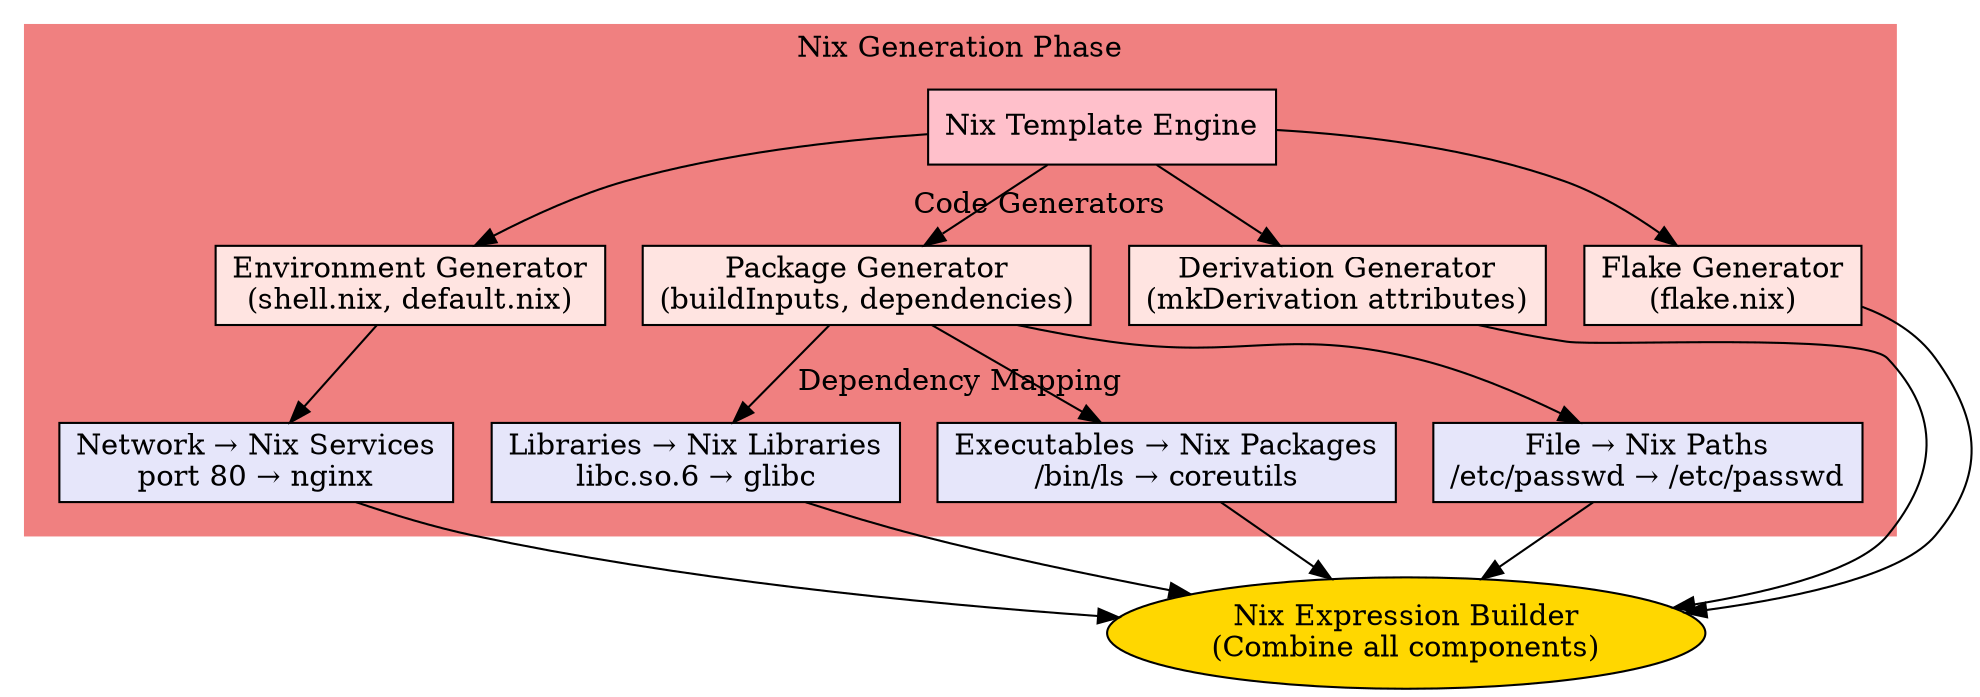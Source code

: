 digraph NixGeneration {
    rankdir=TB;
    node [shape=box, style=filled];
    
    subgraph cluster_generation {
        label="Nix Generation Phase";
        style=filled;
        color=lightcoral;
        
        // Generation stages
        template [label="Nix Template Engine", fillcolor=pink];
        
        subgraph cluster_generators {
            label="Code Generators";
            style=dashed;
            
            pkg_gen [label="Package Generator\n(buildInputs, dependencies)", fillcolor=mistyrose];
            env_gen [label="Environment Generator\n(shell.nix, default.nix)", fillcolor=mistyrose];
            deriv_gen [label="Derivation Generator\n(mkDerivation attributes)", fillcolor=mistyrose];
            flake_gen [label="Flake Generator\n(flake.nix)", fillcolor=mistyrose];
        }
        
        template -> pkg_gen;
        template -> env_gen;
        template -> deriv_gen;
        template -> flake_gen;
        
        // Mapping rules
        subgraph cluster_mapping {
            label="Dependency Mapping";
            style=dotted;
            
            file_map [label="File → Nix Paths\n/etc/passwd → /etc/passwd", fillcolor=lavender];
            exec_map [label="Executables → Nix Packages\n/bin/ls → coreutils", fillcolor=lavender];
            lib_map [label="Libraries → Nix Libraries\nlibc.so.6 → glibc", fillcolor=lavender];
            net_map [label="Network → Nix Services\nport 80 → nginx", fillcolor=lavender];
        }
        
        pkg_gen -> file_map;
        pkg_gen -> exec_map;
        pkg_gen -> lib_map;
        env_gen -> net_map;
    }
    
    // Nix expression builder
    builder [label="Nix Expression Builder\n(Combine all components)", fillcolor=gold, shape=ellipse];
    file_map -> builder;
    exec_map -> builder;
    lib_map -> builder;
    net_map -> builder;
    deriv_gen -> builder;
    flake_gen -> builder;
}